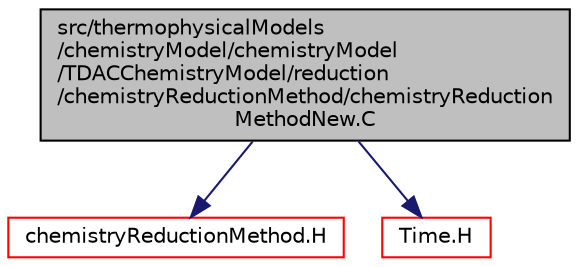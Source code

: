 digraph "src/thermophysicalModels/chemistryModel/chemistryModel/TDACChemistryModel/reduction/chemistryReductionMethod/chemistryReductionMethodNew.C"
{
  bgcolor="transparent";
  edge [fontname="Helvetica",fontsize="10",labelfontname="Helvetica",labelfontsize="10"];
  node [fontname="Helvetica",fontsize="10",shape=record];
  Node0 [label="src/thermophysicalModels\l/chemistryModel/chemistryModel\l/TDACChemistryModel/reduction\l/chemistryReductionMethod/chemistryReduction\lMethodNew.C",height=0.2,width=0.4,color="black", fillcolor="grey75", style="filled", fontcolor="black"];
  Node0 -> Node1 [color="midnightblue",fontsize="10",style="solid",fontname="Helvetica"];
  Node1 [label="chemistryReductionMethod.H",height=0.2,width=0.4,color="red",URL="$a15842.html"];
  Node0 -> Node121 [color="midnightblue",fontsize="10",style="solid",fontname="Helvetica"];
  Node121 [label="Time.H",height=0.2,width=0.4,color="red",URL="$a10025.html"];
}
